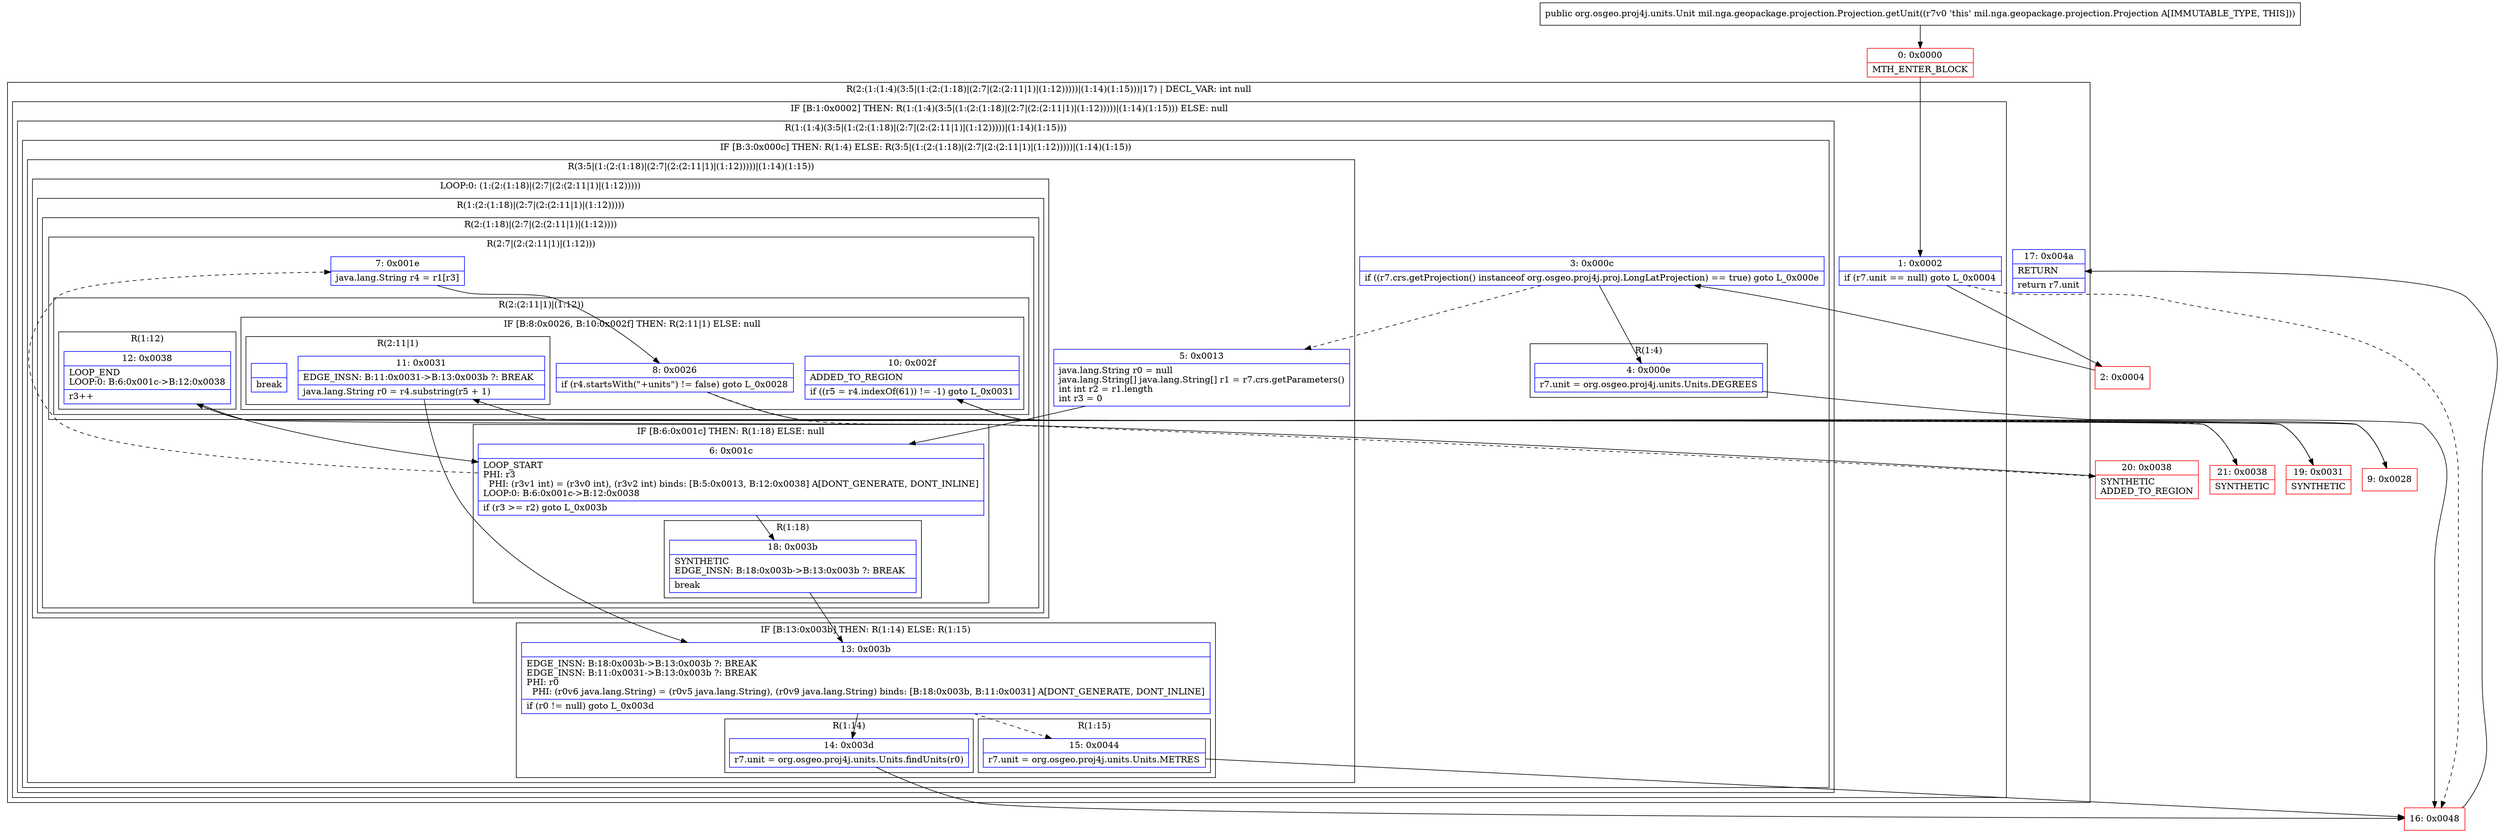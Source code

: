 digraph "CFG formil.nga.geopackage.projection.Projection.getUnit()Lorg\/osgeo\/proj4j\/units\/Unit;" {
subgraph cluster_Region_1132495857 {
label = "R(2:(1:(1:4)(3:5|(1:(2:(1:18)|(2:7|(2:(2:11|1)|(1:12)))))|(1:14)(1:15)))|17) | DECL_VAR: int null\l";
node [shape=record,color=blue];
subgraph cluster_IfRegion_377016193 {
label = "IF [B:1:0x0002] THEN: R(1:(1:4)(3:5|(1:(2:(1:18)|(2:7|(2:(2:11|1)|(1:12)))))|(1:14)(1:15))) ELSE: null";
node [shape=record,color=blue];
Node_1 [shape=record,label="{1\:\ 0x0002|if (r7.unit == null) goto L_0x0004\l}"];
subgraph cluster_Region_1851443044 {
label = "R(1:(1:4)(3:5|(1:(2:(1:18)|(2:7|(2:(2:11|1)|(1:12)))))|(1:14)(1:15)))";
node [shape=record,color=blue];
subgraph cluster_IfRegion_878819232 {
label = "IF [B:3:0x000c] THEN: R(1:4) ELSE: R(3:5|(1:(2:(1:18)|(2:7|(2:(2:11|1)|(1:12)))))|(1:14)(1:15))";
node [shape=record,color=blue];
Node_3 [shape=record,label="{3\:\ 0x000c|if ((r7.crs.getProjection() instanceof org.osgeo.proj4j.proj.LongLatProjection) == true) goto L_0x000e\l}"];
subgraph cluster_Region_1941513686 {
label = "R(1:4)";
node [shape=record,color=blue];
Node_4 [shape=record,label="{4\:\ 0x000e|r7.unit = org.osgeo.proj4j.units.Units.DEGREES\l}"];
}
subgraph cluster_Region_774780069 {
label = "R(3:5|(1:(2:(1:18)|(2:7|(2:(2:11|1)|(1:12)))))|(1:14)(1:15))";
node [shape=record,color=blue];
Node_5 [shape=record,label="{5\:\ 0x0013|java.lang.String r0 = null\ljava.lang.String[] java.lang.String[] r1 = r7.crs.getParameters()\lint int r2 = r1.length\lint r3 = 0\l}"];
subgraph cluster_LoopRegion_602794215 {
label = "LOOP:0: (1:(2:(1:18)|(2:7|(2:(2:11|1)|(1:12)))))";
node [shape=record,color=blue];
subgraph cluster_Region_464808473 {
label = "R(1:(2:(1:18)|(2:7|(2:(2:11|1)|(1:12)))))";
node [shape=record,color=blue];
subgraph cluster_Region_575734392 {
label = "R(2:(1:18)|(2:7|(2:(2:11|1)|(1:12))))";
node [shape=record,color=blue];
subgraph cluster_IfRegion_594800488 {
label = "IF [B:6:0x001c] THEN: R(1:18) ELSE: null";
node [shape=record,color=blue];
Node_6 [shape=record,label="{6\:\ 0x001c|LOOP_START\lPHI: r3 \l  PHI: (r3v1 int) = (r3v0 int), (r3v2 int) binds: [B:5:0x0013, B:12:0x0038] A[DONT_GENERATE, DONT_INLINE]\lLOOP:0: B:6:0x001c\-\>B:12:0x0038\l|if (r3 \>= r2) goto L_0x003b\l}"];
subgraph cluster_Region_410780785 {
label = "R(1:18)";
node [shape=record,color=blue];
Node_18 [shape=record,label="{18\:\ 0x003b|SYNTHETIC\lEDGE_INSN: B:18:0x003b\-\>B:13:0x003b ?: BREAK  \l|break\l}"];
}
}
subgraph cluster_Region_1838786200 {
label = "R(2:7|(2:(2:11|1)|(1:12)))";
node [shape=record,color=blue];
Node_7 [shape=record,label="{7\:\ 0x001e|java.lang.String r4 = r1[r3]\l}"];
subgraph cluster_Region_1419406665 {
label = "R(2:(2:11|1)|(1:12))";
node [shape=record,color=blue];
subgraph cluster_IfRegion_1235718957 {
label = "IF [B:8:0x0026, B:10:0x002f] THEN: R(2:11|1) ELSE: null";
node [shape=record,color=blue];
Node_8 [shape=record,label="{8\:\ 0x0026|if (r4.startsWith(\"+units\") != false) goto L_0x0028\l}"];
Node_10 [shape=record,label="{10\:\ 0x002f|ADDED_TO_REGION\l|if ((r5 = r4.indexOf(61)) != \-1) goto L_0x0031\l}"];
subgraph cluster_Region_1634068531 {
label = "R(2:11|1)";
node [shape=record,color=blue];
Node_11 [shape=record,label="{11\:\ 0x0031|EDGE_INSN: B:11:0x0031\-\>B:13:0x003b ?: BREAK  \l|java.lang.String r0 = r4.substring(r5 + 1)\l}"];
Node_InsnContainer_1824928097 [shape=record,label="{|break\l}"];
}
}
subgraph cluster_Region_311038195 {
label = "R(1:12)";
node [shape=record,color=blue];
Node_12 [shape=record,label="{12\:\ 0x0038|LOOP_END\lLOOP:0: B:6:0x001c\-\>B:12:0x0038\l|r3++\l}"];
}
}
}
}
}
}
subgraph cluster_IfRegion_30802886 {
label = "IF [B:13:0x003b] THEN: R(1:14) ELSE: R(1:15)";
node [shape=record,color=blue];
Node_13 [shape=record,label="{13\:\ 0x003b|EDGE_INSN: B:18:0x003b\-\>B:13:0x003b ?: BREAK  \lEDGE_INSN: B:11:0x0031\-\>B:13:0x003b ?: BREAK  \lPHI: r0 \l  PHI: (r0v6 java.lang.String) = (r0v5 java.lang.String), (r0v9 java.lang.String) binds: [B:18:0x003b, B:11:0x0031] A[DONT_GENERATE, DONT_INLINE]\l|if (r0 != null) goto L_0x003d\l}"];
subgraph cluster_Region_852309880 {
label = "R(1:14)";
node [shape=record,color=blue];
Node_14 [shape=record,label="{14\:\ 0x003d|r7.unit = org.osgeo.proj4j.units.Units.findUnits(r0)\l}"];
}
subgraph cluster_Region_1177467971 {
label = "R(1:15)";
node [shape=record,color=blue];
Node_15 [shape=record,label="{15\:\ 0x0044|r7.unit = org.osgeo.proj4j.units.Units.METRES\l}"];
}
}
}
}
}
}
Node_17 [shape=record,label="{17\:\ 0x004a|RETURN\l|return r7.unit\l}"];
}
Node_0 [shape=record,color=red,label="{0\:\ 0x0000|MTH_ENTER_BLOCK\l}"];
Node_2 [shape=record,color=red,label="{2\:\ 0x0004}"];
Node_9 [shape=record,color=red,label="{9\:\ 0x0028}"];
Node_16 [shape=record,color=red,label="{16\:\ 0x0048}"];
Node_19 [shape=record,color=red,label="{19\:\ 0x0031|SYNTHETIC\l}"];
Node_20 [shape=record,color=red,label="{20\:\ 0x0038|SYNTHETIC\lADDED_TO_REGION\l}"];
Node_21 [shape=record,color=red,label="{21\:\ 0x0038|SYNTHETIC\l}"];
MethodNode[shape=record,label="{public org.osgeo.proj4j.units.Unit mil.nga.geopackage.projection.Projection.getUnit((r7v0 'this' mil.nga.geopackage.projection.Projection A[IMMUTABLE_TYPE, THIS])) }"];
MethodNode -> Node_0;
Node_1 -> Node_2;
Node_1 -> Node_16[style=dashed];
Node_3 -> Node_4;
Node_3 -> Node_5[style=dashed];
Node_4 -> Node_16;
Node_5 -> Node_6;
Node_6 -> Node_7[style=dashed];
Node_6 -> Node_18;
Node_18 -> Node_13;
Node_7 -> Node_8;
Node_8 -> Node_9;
Node_8 -> Node_20[style=dashed];
Node_10 -> Node_19;
Node_10 -> Node_21[style=dashed];
Node_11 -> Node_13;
Node_12 -> Node_6;
Node_13 -> Node_14;
Node_13 -> Node_15[style=dashed];
Node_14 -> Node_16;
Node_15 -> Node_16;
Node_0 -> Node_1;
Node_2 -> Node_3;
Node_9 -> Node_10;
Node_16 -> Node_17;
Node_19 -> Node_11;
Node_20 -> Node_12;
Node_21 -> Node_12;
}

